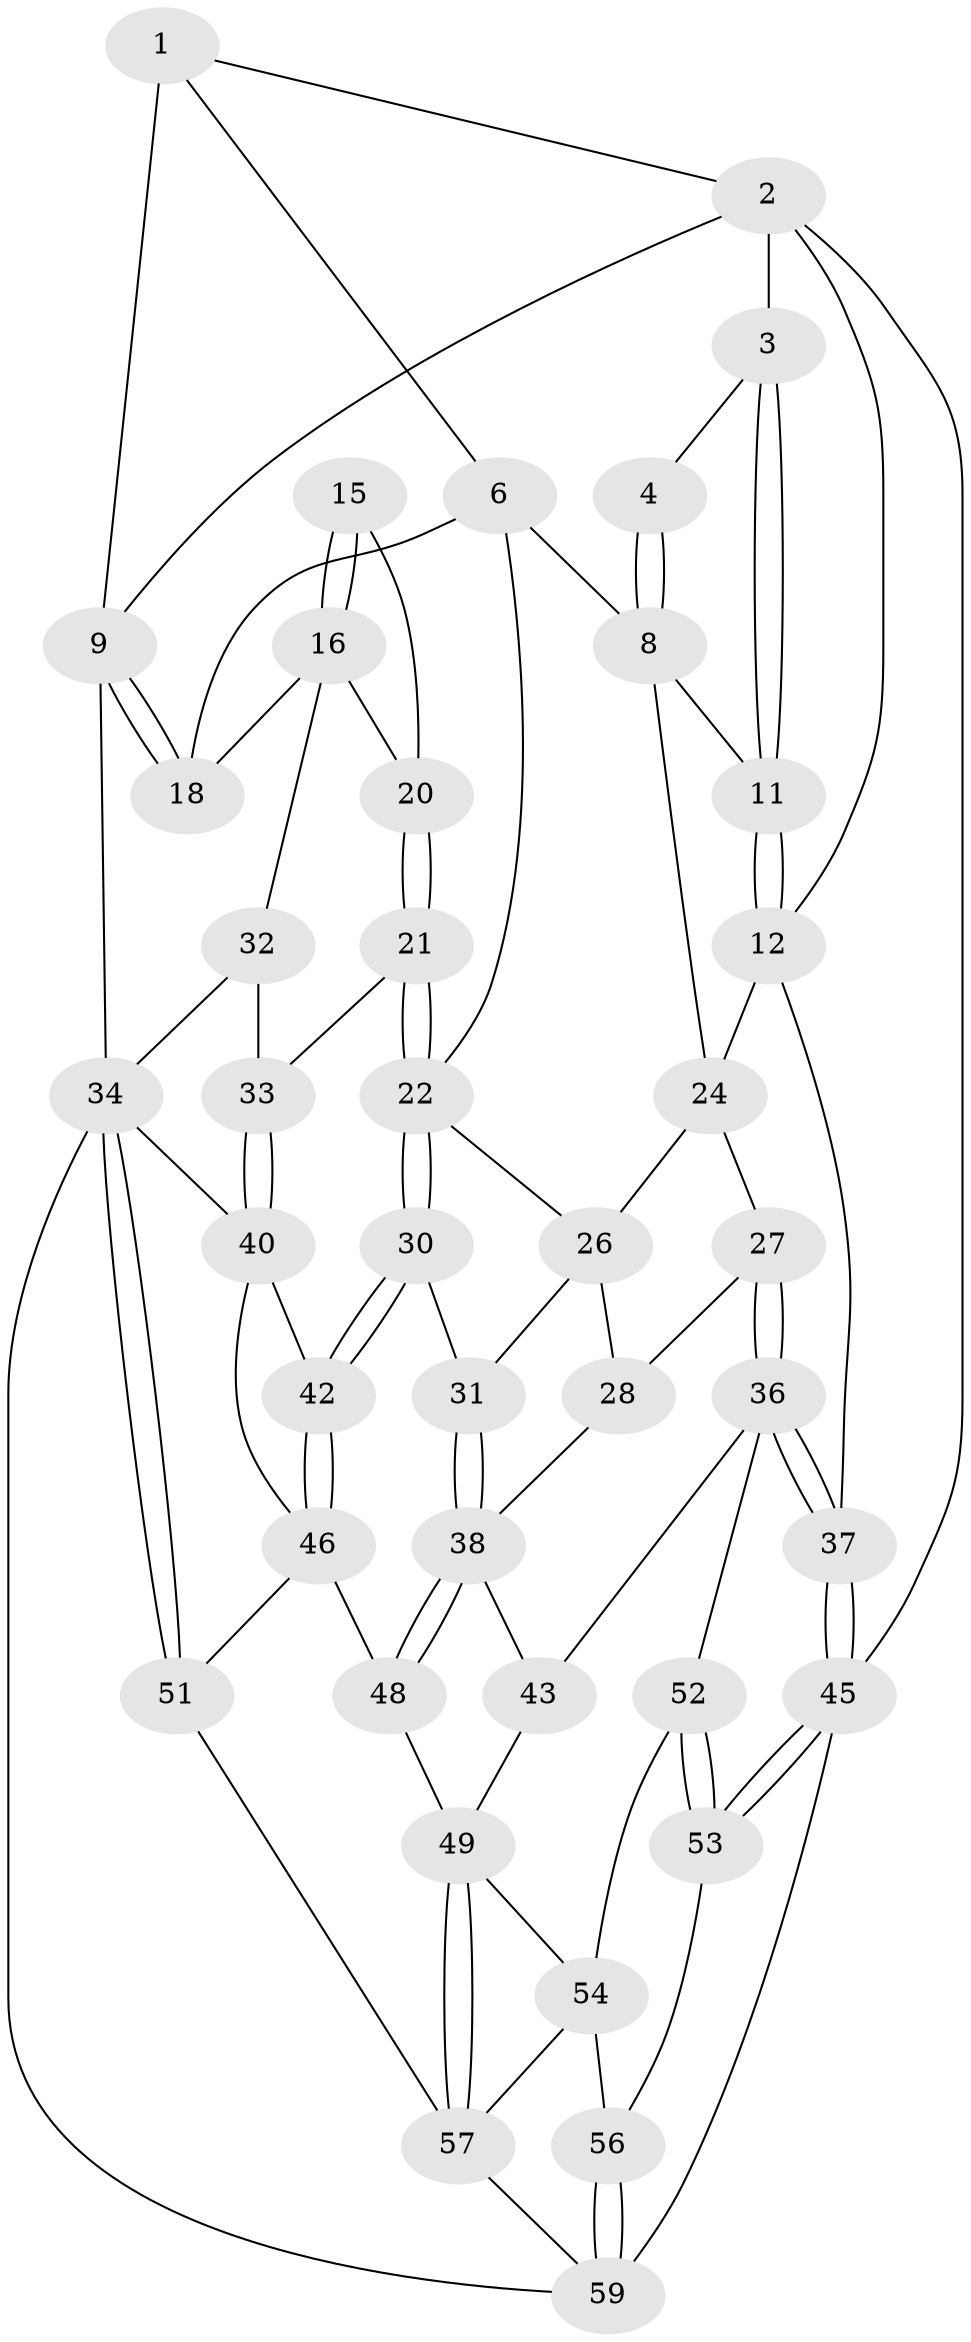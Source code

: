 // Generated by graph-tools (version 1.1) at 2025/52/02/27/25 19:52:39]
// undirected, 41 vertices, 92 edges
graph export_dot {
graph [start="1"]
  node [color=gray90,style=filled];
  1 [pos="+0.5688402948192653+0",super="+5"];
  2 [pos="+0.3239972745392267+0",super="+10"];
  3 [pos="+0.3414420014881424+0.014027313327916688"];
  4 [pos="+0.5315033604182238+0.007697713140765649"];
  6 [pos="+0.7345641357644402+0.12084872131597091",super="+7"];
  8 [pos="+0.527624897880431+0.12904288608314432",super="+14"];
  9 [pos="+1+0"];
  11 [pos="+0.3428454557362488+0.05534801011092299"];
  12 [pos="+0+0.24775654176057996",super="+13"];
  15 [pos="+0.8618777744081654+0.2357446395190863"];
  16 [pos="+1+0.29717196830321263",super="+17"];
  18 [pos="+1+0.1272355842218481",super="+19"];
  20 [pos="+0.8557969999678787+0.37967341061271465"];
  21 [pos="+0.7727211833573915+0.45186998705626397"];
  22 [pos="+0.7232626175084331+0.449616365158107",super="+23"];
  24 [pos="+0.41748426212787226+0.17134214156179198",super="+25"];
  26 [pos="+0.4058926869368228+0.32700780738492385",super="+29"];
  27 [pos="+0.2009488037075252+0.4256434703367053"];
  28 [pos="+0.3177509134323187+0.419561874481379"];
  30 [pos="+0.6574387879625002+0.512608179109114"];
  31 [pos="+0.6285884964454727+0.513892004832255"];
  32 [pos="+1+0.4110377857453427"];
  33 [pos="+0.8320067096328062+0.4923657776420782"];
  34 [pos="+1+1",super="+35"];
  36 [pos="+0.16935849078044257+0.6227582088449113",super="+44"];
  37 [pos="+0+0.6638220387781134"];
  38 [pos="+0.5010672579456182+0.6279706115351987",super="+39"];
  40 [pos="+0.9287407206927393+0.6264886372069979",super="+41"];
  42 [pos="+0.6793649834944173+0.5975551050451057"];
  43 [pos="+0.35800866104183177+0.7005762560148953"];
  45 [pos="+0+0.7770570227038468"];
  46 [pos="+0.7121075848312237+0.792129295739729",super="+47"];
  48 [pos="+0.5546349687050024+0.8158406389207974"];
  49 [pos="+0.4456305310132997+0.843463145438677",super="+50"];
  51 [pos="+0.9214456660675566+1"];
  52 [pos="+0.1601037617688198+0.7209704477103964"];
  53 [pos="+0+0.809179066485384"];
  54 [pos="+0.2074385838957133+0.8265235198093549",super="+55"];
  56 [pos="+0.12184407019448017+0.9115850956990359"];
  57 [pos="+0.3731385460103122+0.9613490360238155",super="+58"];
  59 [pos="+0.1314486300431021+1"];
  1 -- 2;
  1 -- 9;
  1 -- 6;
  2 -- 3;
  2 -- 9;
  2 -- 45;
  2 -- 12;
  3 -- 4;
  3 -- 11;
  3 -- 11;
  4 -- 8;
  4 -- 8;
  6 -- 18;
  6 -- 8;
  6 -- 22;
  8 -- 24;
  8 -- 11;
  9 -- 18;
  9 -- 18;
  9 -- 34;
  11 -- 12;
  11 -- 12;
  12 -- 37;
  12 -- 24;
  15 -- 16;
  15 -- 16;
  15 -- 20;
  16 -- 20;
  16 -- 32;
  16 -- 18;
  20 -- 21;
  20 -- 21;
  21 -- 22;
  21 -- 22;
  21 -- 33;
  22 -- 30;
  22 -- 30;
  22 -- 26;
  24 -- 26;
  24 -- 27;
  26 -- 28;
  26 -- 31;
  27 -- 28;
  27 -- 36;
  27 -- 36;
  28 -- 38;
  30 -- 31;
  30 -- 42;
  30 -- 42;
  31 -- 38;
  31 -- 38;
  32 -- 33;
  32 -- 34;
  33 -- 40;
  33 -- 40;
  34 -- 51;
  34 -- 51;
  34 -- 59;
  34 -- 40;
  36 -- 37;
  36 -- 37;
  36 -- 43;
  36 -- 52;
  37 -- 45;
  37 -- 45;
  38 -- 48;
  38 -- 48;
  38 -- 43;
  40 -- 42;
  40 -- 46;
  42 -- 46;
  42 -- 46;
  43 -- 49;
  45 -- 53;
  45 -- 53;
  45 -- 59;
  46 -- 48;
  46 -- 51;
  48 -- 49;
  49 -- 57;
  49 -- 57;
  49 -- 54;
  51 -- 57;
  52 -- 53;
  52 -- 53;
  52 -- 54;
  53 -- 56;
  54 -- 56;
  54 -- 57;
  56 -- 59;
  56 -- 59;
  57 -- 59;
}

